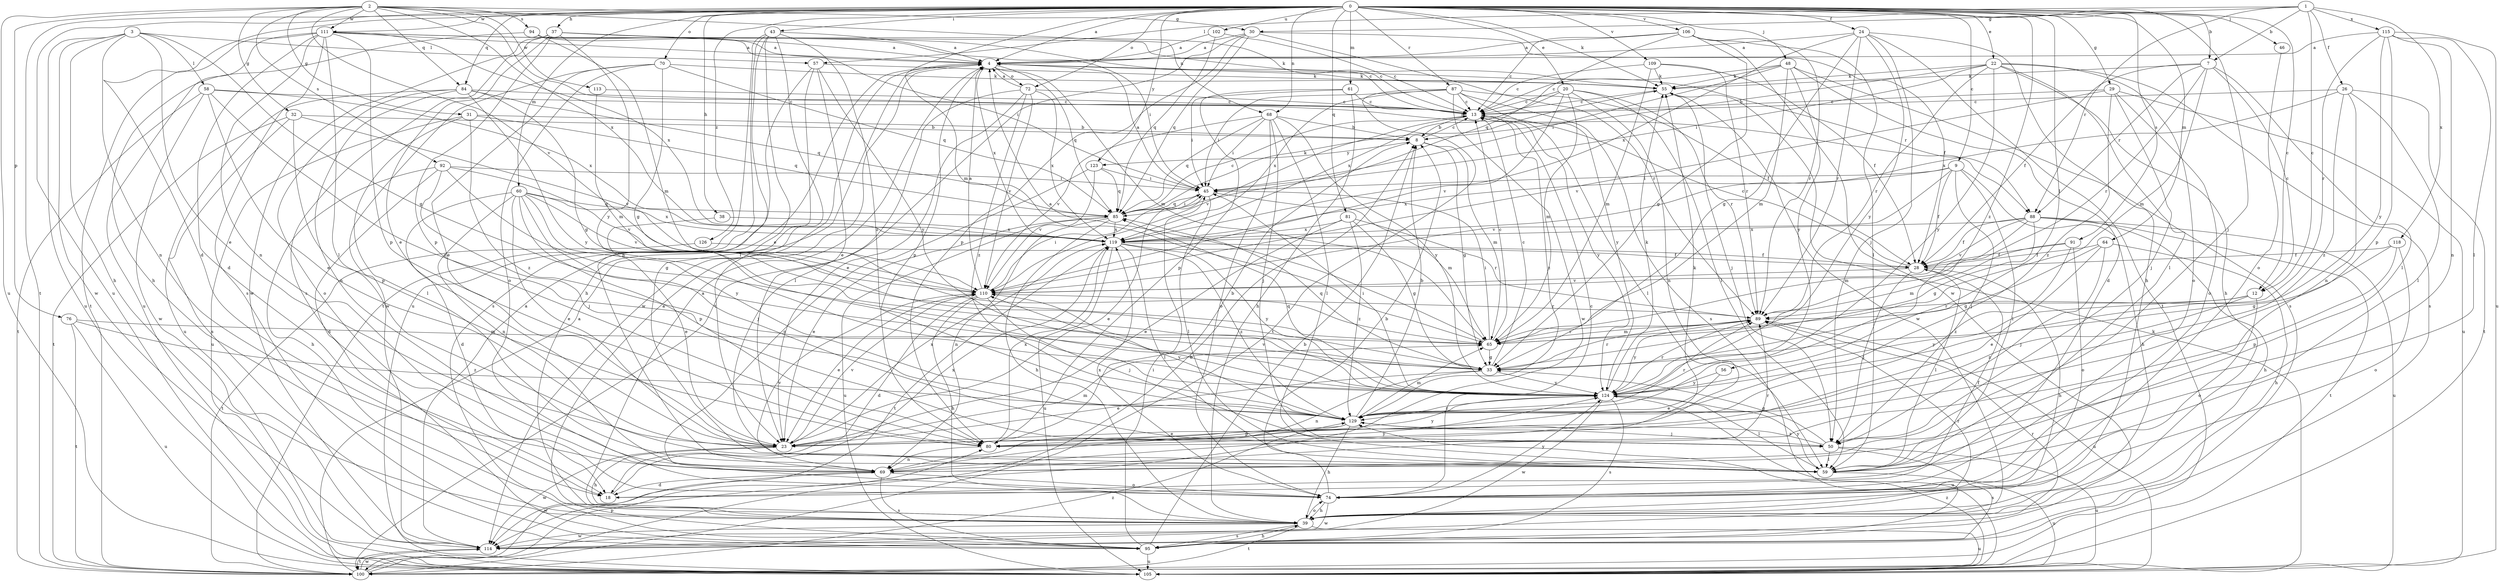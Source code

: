 strict digraph  {
0;
1;
2;
3;
4;
7;
8;
9;
12;
13;
18;
20;
22;
23;
24;
26;
28;
29;
30;
31;
32;
33;
37;
38;
39;
43;
45;
46;
48;
50;
55;
56;
57;
58;
59;
60;
61;
64;
65;
68;
69;
70;
72;
74;
76;
80;
81;
84;
85;
87;
88;
89;
91;
92;
94;
95;
100;
102;
105;
106;
109;
110;
111;
113;
114;
115;
118;
119;
123;
124;
126;
129;
0 -> 4  [label=a];
0 -> 7  [label=b];
0 -> 9  [label=c];
0 -> 12  [label=c];
0 -> 18  [label=d];
0 -> 20  [label=e];
0 -> 22  [label=e];
0 -> 24  [label=f];
0 -> 29  [label=g];
0 -> 37  [label=h];
0 -> 38  [label=h];
0 -> 43  [label=i];
0 -> 46  [label=j];
0 -> 48  [label=j];
0 -> 50  [label=j];
0 -> 55  [label=k];
0 -> 56  [label=l];
0 -> 60  [label=m];
0 -> 61  [label=m];
0 -> 64  [label=m];
0 -> 65  [label=m];
0 -> 68  [label=n];
0 -> 70  [label=o];
0 -> 72  [label=o];
0 -> 81  [label=q];
0 -> 84  [label=q];
0 -> 87  [label=r];
0 -> 91  [label=s];
0 -> 100  [label=t];
0 -> 102  [label=u];
0 -> 105  [label=u];
0 -> 106  [label=v];
0 -> 109  [label=v];
0 -> 111  [label=w];
0 -> 123  [label=y];
0 -> 126  [label=z];
0 -> 129  [label=z];
1 -> 7  [label=b];
1 -> 12  [label=c];
1 -> 26  [label=f];
1 -> 30  [label=g];
1 -> 57  [label=l];
1 -> 88  [label=r];
1 -> 115  [label=x];
1 -> 118  [label=x];
2 -> 30  [label=g];
2 -> 31  [label=g];
2 -> 32  [label=g];
2 -> 68  [label=n];
2 -> 76  [label=p];
2 -> 84  [label=q];
2 -> 88  [label=r];
2 -> 92  [label=s];
2 -> 94  [label=s];
2 -> 105  [label=u];
2 -> 110  [label=v];
2 -> 111  [label=w];
2 -> 113  [label=w];
2 -> 119  [label=x];
3 -> 23  [label=e];
3 -> 33  [label=g];
3 -> 39  [label=h];
3 -> 57  [label=l];
3 -> 58  [label=l];
3 -> 69  [label=n];
3 -> 105  [label=u];
3 -> 114  [label=w];
4 -> 55  [label=k];
4 -> 65  [label=m];
4 -> 72  [label=o];
4 -> 80  [label=p];
4 -> 85  [label=q];
4 -> 88  [label=r];
4 -> 114  [label=w];
4 -> 119  [label=x];
7 -> 12  [label=c];
7 -> 28  [label=f];
7 -> 55  [label=k];
7 -> 59  [label=l];
7 -> 65  [label=m];
7 -> 88  [label=r];
7 -> 89  [label=r];
8 -> 13  [label=c];
8 -> 33  [label=g];
8 -> 65  [label=m];
8 -> 123  [label=y];
9 -> 28  [label=f];
9 -> 39  [label=h];
9 -> 45  [label=i];
9 -> 50  [label=j];
9 -> 59  [label=l];
9 -> 110  [label=v];
9 -> 119  [label=x];
12 -> 74  [label=o];
12 -> 89  [label=r];
12 -> 124  [label=y];
12 -> 129  [label=z];
13 -> 8  [label=b];
13 -> 59  [label=l];
13 -> 110  [label=v];
13 -> 124  [label=y];
13 -> 129  [label=z];
18 -> 28  [label=f];
18 -> 119  [label=x];
20 -> 13  [label=c];
20 -> 59  [label=l];
20 -> 65  [label=m];
20 -> 69  [label=n];
20 -> 89  [label=r];
20 -> 110  [label=v];
20 -> 119  [label=x];
22 -> 8  [label=b];
22 -> 39  [label=h];
22 -> 45  [label=i];
22 -> 55  [label=k];
22 -> 59  [label=l];
22 -> 74  [label=o];
22 -> 89  [label=r];
22 -> 95  [label=s];
22 -> 124  [label=y];
23 -> 39  [label=h];
23 -> 65  [label=m];
23 -> 110  [label=v];
23 -> 114  [label=w];
23 -> 119  [label=x];
23 -> 124  [label=y];
24 -> 4  [label=a];
24 -> 33  [label=g];
24 -> 39  [label=h];
24 -> 50  [label=j];
24 -> 89  [label=r];
24 -> 100  [label=t];
24 -> 119  [label=x];
24 -> 124  [label=y];
26 -> 13  [label=c];
26 -> 59  [label=l];
26 -> 69  [label=n];
26 -> 100  [label=t];
26 -> 119  [label=x];
26 -> 129  [label=z];
28 -> 13  [label=c];
28 -> 39  [label=h];
28 -> 50  [label=j];
28 -> 59  [label=l];
28 -> 110  [label=v];
29 -> 13  [label=c];
29 -> 50  [label=j];
29 -> 74  [label=o];
29 -> 105  [label=u];
29 -> 110  [label=v];
29 -> 129  [label=z];
30 -> 4  [label=a];
30 -> 28  [label=f];
30 -> 80  [label=p];
30 -> 85  [label=q];
30 -> 89  [label=r];
30 -> 100  [label=t];
31 -> 8  [label=b];
31 -> 59  [label=l];
31 -> 85  [label=q];
31 -> 105  [label=u];
31 -> 129  [label=z];
32 -> 8  [label=b];
32 -> 80  [label=p];
32 -> 95  [label=s];
32 -> 100  [label=t];
32 -> 110  [label=v];
33 -> 13  [label=c];
33 -> 23  [label=e];
33 -> 69  [label=n];
33 -> 85  [label=q];
33 -> 89  [label=r];
33 -> 124  [label=y];
37 -> 4  [label=a];
37 -> 13  [label=c];
37 -> 23  [label=e];
37 -> 45  [label=i];
37 -> 80  [label=p];
37 -> 95  [label=s];
37 -> 114  [label=w];
37 -> 124  [label=y];
38 -> 23  [label=e];
38 -> 119  [label=x];
39 -> 4  [label=a];
39 -> 74  [label=o];
39 -> 89  [label=r];
39 -> 95  [label=s];
39 -> 100  [label=t];
39 -> 105  [label=u];
39 -> 114  [label=w];
43 -> 4  [label=a];
43 -> 23  [label=e];
43 -> 59  [label=l];
43 -> 69  [label=n];
43 -> 100  [label=t];
43 -> 105  [label=u];
43 -> 129  [label=z];
45 -> 4  [label=a];
45 -> 23  [label=e];
45 -> 59  [label=l];
45 -> 65  [label=m];
45 -> 85  [label=q];
46 -> 74  [label=o];
48 -> 13  [label=c];
48 -> 18  [label=d];
48 -> 45  [label=i];
48 -> 55  [label=k];
48 -> 65  [label=m];
48 -> 95  [label=s];
48 -> 124  [label=y];
50 -> 33  [label=g];
50 -> 59  [label=l];
50 -> 95  [label=s];
50 -> 105  [label=u];
50 -> 129  [label=z];
55 -> 13  [label=c];
55 -> 50  [label=j];
55 -> 114  [label=w];
56 -> 23  [label=e];
56 -> 124  [label=y];
57 -> 23  [label=e];
57 -> 39  [label=h];
57 -> 55  [label=k];
57 -> 95  [label=s];
57 -> 124  [label=y];
58 -> 13  [label=c];
58 -> 23  [label=e];
58 -> 100  [label=t];
58 -> 114  [label=w];
58 -> 119  [label=x];
58 -> 129  [label=z];
59 -> 105  [label=u];
59 -> 124  [label=y];
60 -> 18  [label=d];
60 -> 23  [label=e];
60 -> 50  [label=j];
60 -> 69  [label=n];
60 -> 80  [label=p];
60 -> 85  [label=q];
60 -> 110  [label=v];
60 -> 119  [label=x];
60 -> 124  [label=y];
61 -> 13  [label=c];
61 -> 39  [label=h];
61 -> 45  [label=i];
61 -> 80  [label=p];
64 -> 23  [label=e];
64 -> 28  [label=f];
64 -> 33  [label=g];
64 -> 39  [label=h];
64 -> 50  [label=j];
65 -> 4  [label=a];
65 -> 13  [label=c];
65 -> 33  [label=g];
65 -> 45  [label=i];
65 -> 89  [label=r];
68 -> 8  [label=b];
68 -> 45  [label=i];
68 -> 50  [label=j];
68 -> 59  [label=l];
68 -> 74  [label=o];
68 -> 85  [label=q];
68 -> 110  [label=v];
68 -> 124  [label=y];
69 -> 18  [label=d];
69 -> 74  [label=o];
69 -> 89  [label=r];
69 -> 95  [label=s];
69 -> 110  [label=v];
69 -> 114  [label=w];
69 -> 124  [label=y];
70 -> 23  [label=e];
70 -> 33  [label=g];
70 -> 55  [label=k];
70 -> 74  [label=o];
70 -> 85  [label=q];
70 -> 114  [label=w];
72 -> 4  [label=a];
72 -> 13  [label=c];
72 -> 23  [label=e];
72 -> 59  [label=l];
72 -> 110  [label=v];
72 -> 119  [label=x];
72 -> 129  [label=z];
74 -> 8  [label=b];
74 -> 13  [label=c];
74 -> 39  [label=h];
74 -> 114  [label=w];
74 -> 119  [label=x];
74 -> 124  [label=y];
76 -> 65  [label=m];
76 -> 100  [label=t];
76 -> 105  [label=u];
76 -> 129  [label=z];
80 -> 8  [label=b];
80 -> 55  [label=k];
80 -> 69  [label=n];
80 -> 119  [label=x];
81 -> 23  [label=e];
81 -> 33  [label=g];
81 -> 89  [label=r];
81 -> 119  [label=x];
81 -> 129  [label=z];
84 -> 13  [label=c];
84 -> 33  [label=g];
84 -> 69  [label=n];
84 -> 74  [label=o];
84 -> 85  [label=q];
84 -> 105  [label=u];
84 -> 124  [label=y];
85 -> 13  [label=c];
85 -> 23  [label=e];
85 -> 39  [label=h];
85 -> 45  [label=i];
85 -> 55  [label=k];
85 -> 69  [label=n];
85 -> 105  [label=u];
85 -> 119  [label=x];
87 -> 13  [label=c];
87 -> 28  [label=f];
87 -> 45  [label=i];
87 -> 95  [label=s];
87 -> 100  [label=t];
87 -> 114  [label=w];
87 -> 119  [label=x];
87 -> 124  [label=y];
88 -> 28  [label=f];
88 -> 33  [label=g];
88 -> 39  [label=h];
88 -> 65  [label=m];
88 -> 100  [label=t];
88 -> 105  [label=u];
88 -> 110  [label=v];
88 -> 119  [label=x];
89 -> 65  [label=m];
89 -> 105  [label=u];
89 -> 124  [label=y];
91 -> 28  [label=f];
91 -> 65  [label=m];
91 -> 74  [label=o];
91 -> 129  [label=z];
92 -> 18  [label=d];
92 -> 33  [label=g];
92 -> 39  [label=h];
92 -> 45  [label=i];
92 -> 50  [label=j];
92 -> 110  [label=v];
94 -> 4  [label=a];
94 -> 39  [label=h];
94 -> 45  [label=i];
94 -> 65  [label=m];
95 -> 4  [label=a];
95 -> 8  [label=b];
95 -> 39  [label=h];
95 -> 45  [label=i];
95 -> 105  [label=u];
100 -> 4  [label=a];
100 -> 8  [label=b];
100 -> 80  [label=p];
100 -> 114  [label=w];
100 -> 129  [label=z];
102 -> 4  [label=a];
102 -> 13  [label=c];
102 -> 85  [label=q];
105 -> 55  [label=k];
105 -> 129  [label=z];
106 -> 4  [label=a];
106 -> 13  [label=c];
106 -> 33  [label=g];
106 -> 59  [label=l];
106 -> 85  [label=q];
106 -> 89  [label=r];
106 -> 114  [label=w];
109 -> 13  [label=c];
109 -> 28  [label=f];
109 -> 55  [label=k];
109 -> 65  [label=m];
109 -> 89  [label=r];
110 -> 4  [label=a];
110 -> 18  [label=d];
110 -> 23  [label=e];
110 -> 39  [label=h];
110 -> 45  [label=i];
110 -> 50  [label=j];
110 -> 89  [label=r];
111 -> 4  [label=a];
111 -> 13  [label=c];
111 -> 18  [label=d];
111 -> 55  [label=k];
111 -> 59  [label=l];
111 -> 69  [label=n];
111 -> 80  [label=p];
111 -> 95  [label=s];
111 -> 100  [label=t];
111 -> 105  [label=u];
111 -> 119  [label=x];
113 -> 13  [label=c];
113 -> 65  [label=m];
114 -> 4  [label=a];
114 -> 89  [label=r];
114 -> 100  [label=t];
115 -> 4  [label=a];
115 -> 59  [label=l];
115 -> 69  [label=n];
115 -> 80  [label=p];
115 -> 89  [label=r];
115 -> 105  [label=u];
115 -> 124  [label=y];
118 -> 28  [label=f];
118 -> 33  [label=g];
118 -> 74  [label=o];
118 -> 80  [label=p];
119 -> 28  [label=f];
119 -> 59  [label=l];
119 -> 100  [label=t];
119 -> 105  [label=u];
119 -> 124  [label=y];
119 -> 129  [label=z];
123 -> 45  [label=i];
123 -> 74  [label=o];
123 -> 85  [label=q];
123 -> 110  [label=v];
124 -> 45  [label=i];
124 -> 55  [label=k];
124 -> 59  [label=l];
124 -> 85  [label=q];
124 -> 89  [label=r];
124 -> 95  [label=s];
124 -> 105  [label=u];
124 -> 110  [label=v];
124 -> 114  [label=w];
124 -> 129  [label=z];
126 -> 28  [label=f];
126 -> 100  [label=t];
129 -> 8  [label=b];
129 -> 23  [label=e];
129 -> 39  [label=h];
129 -> 50  [label=j];
129 -> 65  [label=m];
129 -> 80  [label=p];
129 -> 89  [label=r];
129 -> 110  [label=v];
}
